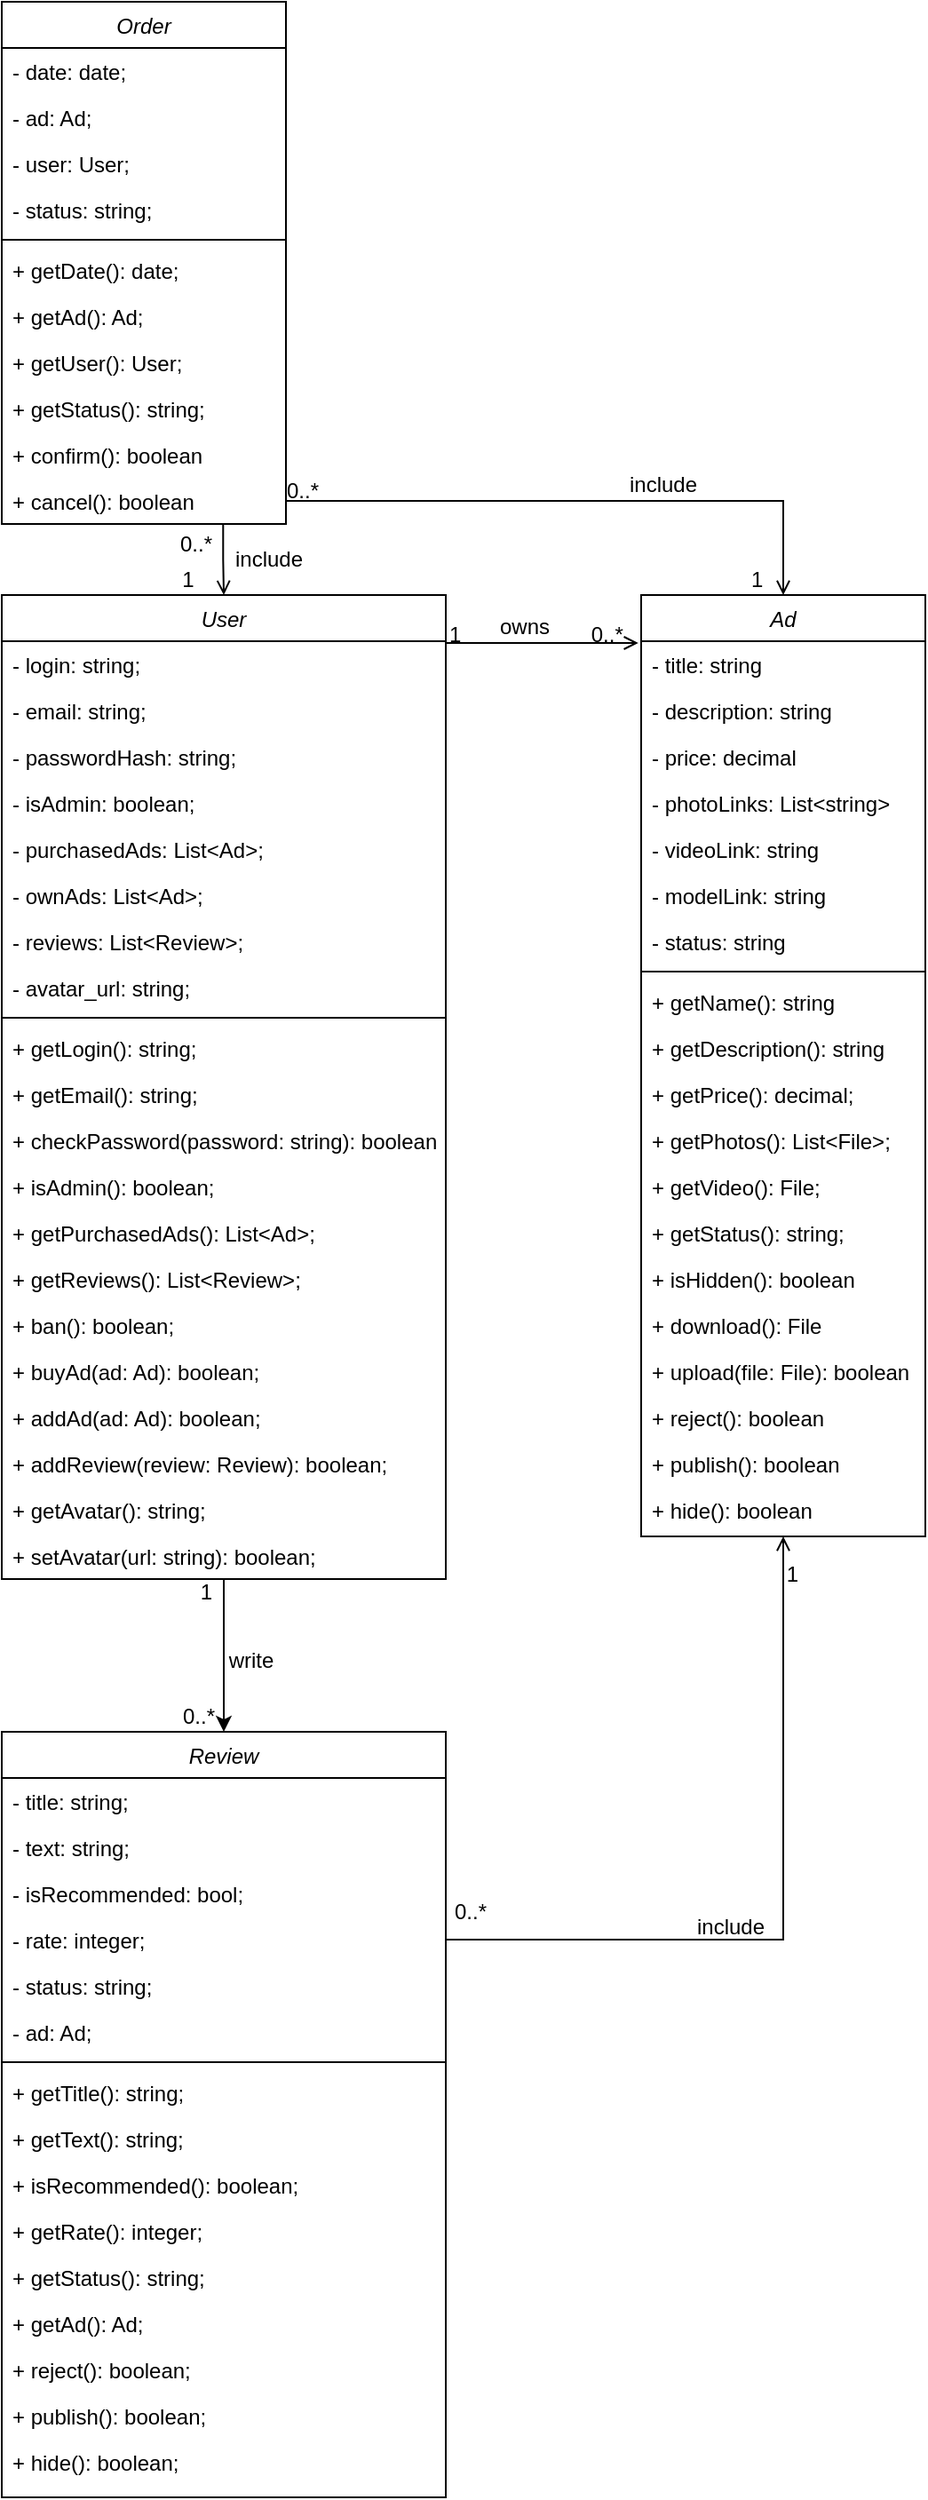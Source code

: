 <mxfile version="19.0.3" type="device"><diagram id="C5RBs43oDa-KdzZeNtuy" name="Page-1"><mxGraphModel dx="1422" dy="2080" grid="1" gridSize="10" guides="1" tooltips="1" connect="1" arrows="1" fold="1" page="1" pageScale="1" pageWidth="827" pageHeight="1169" math="0" shadow="0"><root><mxCell id="WIyWlLk6GJQsqaUBKTNV-0"/><mxCell id="WIyWlLk6GJQsqaUBKTNV-1" parent="WIyWlLk6GJQsqaUBKTNV-0"/><mxCell id="zkfFHV4jXpPFQw0GAbJ--0" value="User" style="swimlane;fontStyle=2;align=center;verticalAlign=top;childLayout=stackLayout;horizontal=1;startSize=26;horizontalStack=0;resizeParent=1;resizeLast=0;collapsible=1;marginBottom=0;rounded=0;shadow=0;strokeWidth=1;" parent="WIyWlLk6GJQsqaUBKTNV-1" vertex="1"><mxGeometry x="40" y="40" width="250" height="554" as="geometry"><mxRectangle x="230" y="140" width="160" height="26" as="alternateBounds"/></mxGeometry></mxCell><mxCell id="zkfFHV4jXpPFQw0GAbJ--1" value="- login: string;" style="text;align=left;verticalAlign=top;spacingLeft=4;spacingRight=4;overflow=hidden;rotatable=0;points=[[0,0.5],[1,0.5]];portConstraint=eastwest;" parent="zkfFHV4jXpPFQw0GAbJ--0" vertex="1"><mxGeometry y="26" width="250" height="26" as="geometry"/></mxCell><mxCell id="zkfFHV4jXpPFQw0GAbJ--2" value="- email: string;" style="text;align=left;verticalAlign=top;spacingLeft=4;spacingRight=4;overflow=hidden;rotatable=0;points=[[0,0.5],[1,0.5]];portConstraint=eastwest;rounded=0;shadow=0;html=0;" parent="zkfFHV4jXpPFQw0GAbJ--0" vertex="1"><mxGeometry y="52" width="250" height="26" as="geometry"/></mxCell><mxCell id="zkfFHV4jXpPFQw0GAbJ--3" value="- passwordHash: string;" style="text;align=left;verticalAlign=top;spacingLeft=4;spacingRight=4;overflow=hidden;rotatable=0;points=[[0,0.5],[1,0.5]];portConstraint=eastwest;rounded=0;shadow=0;html=0;" parent="zkfFHV4jXpPFQw0GAbJ--0" vertex="1"><mxGeometry y="78" width="250" height="26" as="geometry"/></mxCell><mxCell id="cvqIgWMpLT-JqJXg3VKT-1" value="- isAdmin: boolean;" style="text;align=left;verticalAlign=top;spacingLeft=4;spacingRight=4;overflow=hidden;rotatable=0;points=[[0,0.5],[1,0.5]];portConstraint=eastwest;rounded=0;shadow=0;html=0;" parent="zkfFHV4jXpPFQw0GAbJ--0" vertex="1"><mxGeometry y="104" width="250" height="26" as="geometry"/></mxCell><mxCell id="cvqIgWMpLT-JqJXg3VKT-2" value="- purchasedAds: List&lt;Ad&gt;;" style="text;align=left;verticalAlign=top;spacingLeft=4;spacingRight=4;overflow=hidden;rotatable=0;points=[[0,0.5],[1,0.5]];portConstraint=eastwest;rounded=0;shadow=0;html=0;" parent="zkfFHV4jXpPFQw0GAbJ--0" vertex="1"><mxGeometry y="130" width="250" height="26" as="geometry"/></mxCell><mxCell id="cvqIgWMpLT-JqJXg3VKT-8" value="- ownAds: List&lt;Ad&gt;;" style="text;align=left;verticalAlign=top;spacingLeft=4;spacingRight=4;overflow=hidden;rotatable=0;points=[[0,0.5],[1,0.5]];portConstraint=eastwest;rounded=0;shadow=0;html=0;" parent="zkfFHV4jXpPFQw0GAbJ--0" vertex="1"><mxGeometry y="156" width="250" height="26" as="geometry"/></mxCell><mxCell id="FAmlu_MuPORae8KGKjpq-1" value="- reviews: List&lt;Review&gt;;" style="text;align=left;verticalAlign=top;spacingLeft=4;spacingRight=4;overflow=hidden;rotatable=0;points=[[0,0.5],[1,0.5]];portConstraint=eastwest;rounded=0;shadow=0;html=0;" parent="zkfFHV4jXpPFQw0GAbJ--0" vertex="1"><mxGeometry y="182" width="250" height="26" as="geometry"/></mxCell><mxCell id="SERndrIxA3bs5IOTKiOa-0" value="- avatar_url: string;" style="text;align=left;verticalAlign=top;spacingLeft=4;spacingRight=4;overflow=hidden;rotatable=0;points=[[0,0.5],[1,0.5]];portConstraint=eastwest;rounded=0;shadow=0;html=0;" vertex="1" parent="zkfFHV4jXpPFQw0GAbJ--0"><mxGeometry y="208" width="250" height="26" as="geometry"/></mxCell><mxCell id="zkfFHV4jXpPFQw0GAbJ--4" value="" style="line;html=1;strokeWidth=1;align=left;verticalAlign=middle;spacingTop=-1;spacingLeft=3;spacingRight=3;rotatable=0;labelPosition=right;points=[];portConstraint=eastwest;" parent="zkfFHV4jXpPFQw0GAbJ--0" vertex="1"><mxGeometry y="234" width="250" height="8" as="geometry"/></mxCell><mxCell id="zkfFHV4jXpPFQw0GAbJ--5" value="+ getLogin(): string;" style="text;align=left;verticalAlign=top;spacingLeft=4;spacingRight=4;overflow=hidden;rotatable=0;points=[[0,0.5],[1,0.5]];portConstraint=eastwest;" parent="zkfFHV4jXpPFQw0GAbJ--0" vertex="1"><mxGeometry y="242" width="250" height="26" as="geometry"/></mxCell><mxCell id="cvqIgWMpLT-JqJXg3VKT-4" value="+ getEmail(): string;" style="text;align=left;verticalAlign=top;spacingLeft=4;spacingRight=4;overflow=hidden;rotatable=0;points=[[0,0.5],[1,0.5]];portConstraint=eastwest;" parent="zkfFHV4jXpPFQw0GAbJ--0" vertex="1"><mxGeometry y="268" width="250" height="26" as="geometry"/></mxCell><mxCell id="cvqIgWMpLT-JqJXg3VKT-5" value="+ checkPassword(password: string): boolean;" style="text;align=left;verticalAlign=top;spacingLeft=4;spacingRight=4;overflow=hidden;rotatable=0;points=[[0,0.5],[1,0.5]];portConstraint=eastwest;" parent="zkfFHV4jXpPFQw0GAbJ--0" vertex="1"><mxGeometry y="294" width="250" height="26" as="geometry"/></mxCell><mxCell id="cvqIgWMpLT-JqJXg3VKT-6" value="+ isAdmin(): boolean;" style="text;align=left;verticalAlign=top;spacingLeft=4;spacingRight=4;overflow=hidden;rotatable=0;points=[[0,0.5],[1,0.5]];portConstraint=eastwest;" parent="zkfFHV4jXpPFQw0GAbJ--0" vertex="1"><mxGeometry y="320" width="250" height="26" as="geometry"/></mxCell><mxCell id="cvqIgWMpLT-JqJXg3VKT-7" value="+ getPurchasedAds(): List&lt;Ad&gt;;" style="text;align=left;verticalAlign=top;spacingLeft=4;spacingRight=4;overflow=hidden;rotatable=0;points=[[0,0.5],[1,0.5]];portConstraint=eastwest;" parent="zkfFHV4jXpPFQw0GAbJ--0" vertex="1"><mxGeometry y="346" width="250" height="26" as="geometry"/></mxCell><mxCell id="FAmlu_MuPORae8KGKjpq-0" value="+ getReviews(): List&lt;Review&gt;;" style="text;align=left;verticalAlign=top;spacingLeft=4;spacingRight=4;overflow=hidden;rotatable=0;points=[[0,0.5],[1,0.5]];portConstraint=eastwest;" parent="zkfFHV4jXpPFQw0GAbJ--0" vertex="1"><mxGeometry y="372" width="250" height="26" as="geometry"/></mxCell><mxCell id="cvqIgWMpLT-JqJXg3VKT-9" value="+ ban(): boolean;" style="text;align=left;verticalAlign=top;spacingLeft=4;spacingRight=4;overflow=hidden;rotatable=0;points=[[0,0.5],[1,0.5]];portConstraint=eastwest;" parent="zkfFHV4jXpPFQw0GAbJ--0" vertex="1"><mxGeometry y="398" width="250" height="26" as="geometry"/></mxCell><mxCell id="cvqIgWMpLT-JqJXg3VKT-49" value="+ buyAd(ad: Ad): boolean;" style="text;align=left;verticalAlign=top;spacingLeft=4;spacingRight=4;overflow=hidden;rotatable=0;points=[[0,0.5],[1,0.5]];portConstraint=eastwest;" parent="zkfFHV4jXpPFQw0GAbJ--0" vertex="1"><mxGeometry y="424" width="250" height="26" as="geometry"/></mxCell><mxCell id="cvqIgWMpLT-JqJXg3VKT-50" value="+ addAd(ad: Ad): boolean;" style="text;align=left;verticalAlign=top;spacingLeft=4;spacingRight=4;overflow=hidden;rotatable=0;points=[[0,0.5],[1,0.5]];portConstraint=eastwest;" parent="zkfFHV4jXpPFQw0GAbJ--0" vertex="1"><mxGeometry y="450" width="250" height="26" as="geometry"/></mxCell><mxCell id="FAmlu_MuPORae8KGKjpq-2" value="+ addReview(review: Review): boolean;" style="text;align=left;verticalAlign=top;spacingLeft=4;spacingRight=4;overflow=hidden;rotatable=0;points=[[0,0.5],[1,0.5]];portConstraint=eastwest;" parent="zkfFHV4jXpPFQw0GAbJ--0" vertex="1"><mxGeometry y="476" width="250" height="26" as="geometry"/></mxCell><mxCell id="SERndrIxA3bs5IOTKiOa-1" value="+ getAvatar(): string;" style="text;align=left;verticalAlign=top;spacingLeft=4;spacingRight=4;overflow=hidden;rotatable=0;points=[[0,0.5],[1,0.5]];portConstraint=eastwest;" vertex="1" parent="zkfFHV4jXpPFQw0GAbJ--0"><mxGeometry y="502" width="250" height="26" as="geometry"/></mxCell><mxCell id="SERndrIxA3bs5IOTKiOa-2" value="+ setAvatar(url: string): boolean;" style="text;align=left;verticalAlign=top;spacingLeft=4;spacingRight=4;overflow=hidden;rotatable=0;points=[[0,0.5],[1,0.5]];portConstraint=eastwest;" vertex="1" parent="zkfFHV4jXpPFQw0GAbJ--0"><mxGeometry y="528" width="250" height="26" as="geometry"/></mxCell><mxCell id="zkfFHV4jXpPFQw0GAbJ--17" value="Ad" style="swimlane;fontStyle=2;align=center;verticalAlign=top;childLayout=stackLayout;horizontal=1;startSize=26;horizontalStack=0;resizeParent=1;resizeLast=0;collapsible=1;marginBottom=0;rounded=0;shadow=0;strokeWidth=1;" parent="WIyWlLk6GJQsqaUBKTNV-1" vertex="1"><mxGeometry x="400" y="40" width="160" height="530" as="geometry"><mxRectangle x="550" y="140" width="160" height="26" as="alternateBounds"/></mxGeometry></mxCell><mxCell id="zkfFHV4jXpPFQw0GAbJ--18" value="- title: string" style="text;align=left;verticalAlign=top;spacingLeft=4;spacingRight=4;overflow=hidden;rotatable=0;points=[[0,0.5],[1,0.5]];portConstraint=eastwest;" parent="zkfFHV4jXpPFQw0GAbJ--17" vertex="1"><mxGeometry y="26" width="160" height="26" as="geometry"/></mxCell><mxCell id="zkfFHV4jXpPFQw0GAbJ--19" value="- description: string" style="text;align=left;verticalAlign=top;spacingLeft=4;spacingRight=4;overflow=hidden;rotatable=0;points=[[0,0.5],[1,0.5]];portConstraint=eastwest;rounded=0;shadow=0;html=0;" parent="zkfFHV4jXpPFQw0GAbJ--17" vertex="1"><mxGeometry y="52" width="160" height="26" as="geometry"/></mxCell><mxCell id="zkfFHV4jXpPFQw0GAbJ--20" value="- price: decimal" style="text;align=left;verticalAlign=top;spacingLeft=4;spacingRight=4;overflow=hidden;rotatable=0;points=[[0,0.5],[1,0.5]];portConstraint=eastwest;rounded=0;shadow=0;html=0;" parent="zkfFHV4jXpPFQw0GAbJ--17" vertex="1"><mxGeometry y="78" width="160" height="26" as="geometry"/></mxCell><mxCell id="zkfFHV4jXpPFQw0GAbJ--21" value="- photoLinks: List&lt;string&gt;" style="text;align=left;verticalAlign=top;spacingLeft=4;spacingRight=4;overflow=hidden;rotatable=0;points=[[0,0.5],[1,0.5]];portConstraint=eastwest;rounded=0;shadow=0;html=0;" parent="zkfFHV4jXpPFQw0GAbJ--17" vertex="1"><mxGeometry y="104" width="160" height="26" as="geometry"/></mxCell><mxCell id="zkfFHV4jXpPFQw0GAbJ--22" value="- videoLink: string" style="text;align=left;verticalAlign=top;spacingLeft=4;spacingRight=4;overflow=hidden;rotatable=0;points=[[0,0.5],[1,0.5]];portConstraint=eastwest;rounded=0;shadow=0;html=0;" parent="zkfFHV4jXpPFQw0GAbJ--17" vertex="1"><mxGeometry y="130" width="160" height="26" as="geometry"/></mxCell><mxCell id="cvqIgWMpLT-JqJXg3VKT-33" value="- modelLink: string" style="text;align=left;verticalAlign=top;spacingLeft=4;spacingRight=4;overflow=hidden;rotatable=0;points=[[0,0.5],[1,0.5]];portConstraint=eastwest;rounded=0;shadow=0;html=0;" parent="zkfFHV4jXpPFQw0GAbJ--17" vertex="1"><mxGeometry y="156" width="160" height="26" as="geometry"/></mxCell><mxCell id="y5xBoWByWlbSDaRMGP8M-30" value="- status: string" style="text;align=left;verticalAlign=top;spacingLeft=4;spacingRight=4;overflow=hidden;rotatable=0;points=[[0,0.5],[1,0.5]];portConstraint=eastwest;rounded=0;shadow=0;html=0;" parent="zkfFHV4jXpPFQw0GAbJ--17" vertex="1"><mxGeometry y="182" width="160" height="26" as="geometry"/></mxCell><mxCell id="zkfFHV4jXpPFQw0GAbJ--23" value="" style="line;html=1;strokeWidth=1;align=left;verticalAlign=middle;spacingTop=-1;spacingLeft=3;spacingRight=3;rotatable=0;labelPosition=right;points=[];portConstraint=eastwest;" parent="zkfFHV4jXpPFQw0GAbJ--17" vertex="1"><mxGeometry y="208" width="160" height="8" as="geometry"/></mxCell><mxCell id="cvqIgWMpLT-JqJXg3VKT-35" value="+ getName(): string" style="text;align=left;verticalAlign=top;spacingLeft=4;spacingRight=4;overflow=hidden;rotatable=0;points=[[0,0.5],[1,0.5]];portConstraint=eastwest;rounded=0;shadow=0;html=0;" parent="zkfFHV4jXpPFQw0GAbJ--17" vertex="1"><mxGeometry y="216" width="160" height="26" as="geometry"/></mxCell><mxCell id="cvqIgWMpLT-JqJXg3VKT-36" value="+ getDescription(): string" style="text;align=left;verticalAlign=top;spacingLeft=4;spacingRight=4;overflow=hidden;rotatable=0;points=[[0,0.5],[1,0.5]];portConstraint=eastwest;rounded=0;shadow=0;html=0;" parent="zkfFHV4jXpPFQw0GAbJ--17" vertex="1"><mxGeometry y="242" width="160" height="26" as="geometry"/></mxCell><mxCell id="cvqIgWMpLT-JqJXg3VKT-37" value="+ getPrice(): decimal;" style="text;align=left;verticalAlign=top;spacingLeft=4;spacingRight=4;overflow=hidden;rotatable=0;points=[[0,0.5],[1,0.5]];portConstraint=eastwest;rounded=0;shadow=0;html=0;" parent="zkfFHV4jXpPFQw0GAbJ--17" vertex="1"><mxGeometry y="268" width="160" height="26" as="geometry"/></mxCell><mxCell id="cvqIgWMpLT-JqJXg3VKT-38" value="+ getPhotos(): List&lt;File&gt;;" style="text;align=left;verticalAlign=top;spacingLeft=4;spacingRight=4;overflow=hidden;rotatable=0;points=[[0,0.5],[1,0.5]];portConstraint=eastwest;rounded=0;shadow=0;html=0;" parent="zkfFHV4jXpPFQw0GAbJ--17" vertex="1"><mxGeometry y="294" width="160" height="26" as="geometry"/></mxCell><mxCell id="cvqIgWMpLT-JqJXg3VKT-39" value="+ getVideo(): File;" style="text;align=left;verticalAlign=top;spacingLeft=4;spacingRight=4;overflow=hidden;rotatable=0;points=[[0,0.5],[1,0.5]];portConstraint=eastwest;rounded=0;shadow=0;html=0;" parent="zkfFHV4jXpPFQw0GAbJ--17" vertex="1"><mxGeometry y="320" width="160" height="26" as="geometry"/></mxCell><mxCell id="y5xBoWByWlbSDaRMGP8M-32" value="+ getStatus(): string;" style="text;align=left;verticalAlign=top;spacingLeft=4;spacingRight=4;overflow=hidden;rotatable=0;points=[[0,0.5],[1,0.5]];portConstraint=eastwest;rounded=0;shadow=0;html=0;" parent="zkfFHV4jXpPFQw0GAbJ--17" vertex="1"><mxGeometry y="346" width="160" height="26" as="geometry"/></mxCell><mxCell id="y5xBoWByWlbSDaRMGP8M-31" value="+ isHidden(): boolean" style="text;align=left;verticalAlign=top;spacingLeft=4;spacingRight=4;overflow=hidden;rotatable=0;points=[[0,0.5],[1,0.5]];portConstraint=eastwest;" parent="zkfFHV4jXpPFQw0GAbJ--17" vertex="1"><mxGeometry y="372" width="160" height="26" as="geometry"/></mxCell><mxCell id="zkfFHV4jXpPFQw0GAbJ--25" value="+ download(): File" style="text;align=left;verticalAlign=top;spacingLeft=4;spacingRight=4;overflow=hidden;rotatable=0;points=[[0,0.5],[1,0.5]];portConstraint=eastwest;" parent="zkfFHV4jXpPFQw0GAbJ--17" vertex="1"><mxGeometry y="398" width="160" height="26" as="geometry"/></mxCell><mxCell id="cvqIgWMpLT-JqJXg3VKT-34" value="+ upload(file: File): boolean" style="text;align=left;verticalAlign=top;spacingLeft=4;spacingRight=4;overflow=hidden;rotatable=0;points=[[0,0.5],[1,0.5]];portConstraint=eastwest;" parent="zkfFHV4jXpPFQw0GAbJ--17" vertex="1"><mxGeometry y="424" width="160" height="26" as="geometry"/></mxCell><mxCell id="y5xBoWByWlbSDaRMGP8M-33" value="+ reject(): boolean" style="text;align=left;verticalAlign=top;spacingLeft=4;spacingRight=4;overflow=hidden;rotatable=0;points=[[0,0.5],[1,0.5]];portConstraint=eastwest;" parent="zkfFHV4jXpPFQw0GAbJ--17" vertex="1"><mxGeometry y="450" width="160" height="26" as="geometry"/></mxCell><mxCell id="y5xBoWByWlbSDaRMGP8M-34" value="+ publish(): boolean" style="text;align=left;verticalAlign=top;spacingLeft=4;spacingRight=4;overflow=hidden;rotatable=0;points=[[0,0.5],[1,0.5]];portConstraint=eastwest;" parent="zkfFHV4jXpPFQw0GAbJ--17" vertex="1"><mxGeometry y="476" width="160" height="26" as="geometry"/></mxCell><mxCell id="y5xBoWByWlbSDaRMGP8M-37" value="+ hide(): boolean" style="text;align=left;verticalAlign=top;spacingLeft=4;spacingRight=4;overflow=hidden;rotatable=0;points=[[0,0.5],[1,0.5]];portConstraint=eastwest;" parent="zkfFHV4jXpPFQw0GAbJ--17" vertex="1"><mxGeometry y="502" width="160" height="26" as="geometry"/></mxCell><mxCell id="zkfFHV4jXpPFQw0GAbJ--26" value="" style="endArrow=open;shadow=0;strokeWidth=1;rounded=0;endFill=1;edgeStyle=elbowEdgeStyle;elbow=vertical;entryX=-0.01;entryY=0.051;entryDx=0;entryDy=0;entryPerimeter=0;" parent="WIyWlLk6GJQsqaUBKTNV-1" source="zkfFHV4jXpPFQw0GAbJ--0" target="zkfFHV4jXpPFQw0GAbJ--17" edge="1"><mxGeometry x="0.5" y="41" relative="1" as="geometry"><mxPoint x="380" y="192" as="sourcePoint"/><mxPoint x="540" y="192" as="targetPoint"/><mxPoint x="-40" y="32" as="offset"/></mxGeometry></mxCell><mxCell id="zkfFHV4jXpPFQw0GAbJ--27" value="1" style="resizable=0;align=left;verticalAlign=bottom;labelBackgroundColor=none;fontSize=12;" parent="zkfFHV4jXpPFQw0GAbJ--26" connectable="0" vertex="1"><mxGeometry x="-1" relative="1" as="geometry"><mxPoint y="4" as="offset"/></mxGeometry></mxCell><mxCell id="zkfFHV4jXpPFQw0GAbJ--28" value="0..*" style="resizable=0;align=right;verticalAlign=bottom;labelBackgroundColor=none;fontSize=12;" parent="zkfFHV4jXpPFQw0GAbJ--26" connectable="0" vertex="1"><mxGeometry x="1" relative="1" as="geometry"><mxPoint x="-7" y="4" as="offset"/></mxGeometry></mxCell><mxCell id="zkfFHV4jXpPFQw0GAbJ--29" value="owns" style="text;html=1;resizable=0;points=[];;align=center;verticalAlign=middle;labelBackgroundColor=none;rounded=0;shadow=0;strokeWidth=1;fontSize=12;" parent="zkfFHV4jXpPFQw0GAbJ--26" vertex="1" connectable="0"><mxGeometry x="0.5" y="49" relative="1" as="geometry"><mxPoint x="-38" y="40" as="offset"/></mxGeometry></mxCell><mxCell id="y5xBoWByWlbSDaRMGP8M-0" value="Review" style="swimlane;fontStyle=2;align=center;verticalAlign=top;childLayout=stackLayout;horizontal=1;startSize=26;horizontalStack=0;resizeParent=1;resizeLast=0;collapsible=1;marginBottom=0;rounded=0;shadow=0;strokeWidth=1;" parent="WIyWlLk6GJQsqaUBKTNV-1" vertex="1"><mxGeometry x="40" y="680" width="250" height="431" as="geometry"><mxRectangle x="230" y="140" width="160" height="26" as="alternateBounds"/></mxGeometry></mxCell><mxCell id="y5xBoWByWlbSDaRMGP8M-1" value="- title: string;" style="text;align=left;verticalAlign=top;spacingLeft=4;spacingRight=4;overflow=hidden;rotatable=0;points=[[0,0.5],[1,0.5]];portConstraint=eastwest;" parent="y5xBoWByWlbSDaRMGP8M-0" vertex="1"><mxGeometry y="26" width="250" height="26" as="geometry"/></mxCell><mxCell id="y5xBoWByWlbSDaRMGP8M-2" value="- text: string;" style="text;align=left;verticalAlign=top;spacingLeft=4;spacingRight=4;overflow=hidden;rotatable=0;points=[[0,0.5],[1,0.5]];portConstraint=eastwest;rounded=0;shadow=0;html=0;" parent="y5xBoWByWlbSDaRMGP8M-0" vertex="1"><mxGeometry y="52" width="250" height="26" as="geometry"/></mxCell><mxCell id="y5xBoWByWlbSDaRMGP8M-3" value="- isRecommended: bool;" style="text;align=left;verticalAlign=top;spacingLeft=4;spacingRight=4;overflow=hidden;rotatable=0;points=[[0,0.5],[1,0.5]];portConstraint=eastwest;rounded=0;shadow=0;html=0;" parent="y5xBoWByWlbSDaRMGP8M-0" vertex="1"><mxGeometry y="78" width="250" height="26" as="geometry"/></mxCell><mxCell id="y5xBoWByWlbSDaRMGP8M-4" value="- rate: integer;" style="text;align=left;verticalAlign=top;spacingLeft=4;spacingRight=4;overflow=hidden;rotatable=0;points=[[0,0.5],[1,0.5]];portConstraint=eastwest;rounded=0;shadow=0;html=0;" parent="y5xBoWByWlbSDaRMGP8M-0" vertex="1"><mxGeometry y="104" width="250" height="26" as="geometry"/></mxCell><mxCell id="y5xBoWByWlbSDaRMGP8M-16" value="- status: string;" style="text;align=left;verticalAlign=top;spacingLeft=4;spacingRight=4;overflow=hidden;rotatable=0;points=[[0,0.5],[1,0.5]];portConstraint=eastwest;rounded=0;shadow=0;html=0;" parent="y5xBoWByWlbSDaRMGP8M-0" vertex="1"><mxGeometry y="130" width="250" height="26" as="geometry"/></mxCell><mxCell id="y5xBoWByWlbSDaRMGP8M-5" value="- ad: Ad;" style="text;align=left;verticalAlign=top;spacingLeft=4;spacingRight=4;overflow=hidden;rotatable=0;points=[[0,0.5],[1,0.5]];portConstraint=eastwest;rounded=0;shadow=0;html=0;" parent="y5xBoWByWlbSDaRMGP8M-0" vertex="1"><mxGeometry y="156" width="250" height="26" as="geometry"/></mxCell><mxCell id="y5xBoWByWlbSDaRMGP8M-7" value="" style="line;html=1;strokeWidth=1;align=left;verticalAlign=middle;spacingTop=-1;spacingLeft=3;spacingRight=3;rotatable=0;labelPosition=right;points=[];portConstraint=eastwest;" parent="y5xBoWByWlbSDaRMGP8M-0" vertex="1"><mxGeometry y="182" width="250" height="8" as="geometry"/></mxCell><mxCell id="y5xBoWByWlbSDaRMGP8M-8" value="+ getTitle(): string;" style="text;align=left;verticalAlign=top;spacingLeft=4;spacingRight=4;overflow=hidden;rotatable=0;points=[[0,0.5],[1,0.5]];portConstraint=eastwest;" parent="y5xBoWByWlbSDaRMGP8M-0" vertex="1"><mxGeometry y="190" width="250" height="26" as="geometry"/></mxCell><mxCell id="y5xBoWByWlbSDaRMGP8M-9" value="+ getText(): string;" style="text;align=left;verticalAlign=top;spacingLeft=4;spacingRight=4;overflow=hidden;rotatable=0;points=[[0,0.5],[1,0.5]];portConstraint=eastwest;" parent="y5xBoWByWlbSDaRMGP8M-0" vertex="1"><mxGeometry y="216" width="250" height="26" as="geometry"/></mxCell><mxCell id="y5xBoWByWlbSDaRMGP8M-13" value="+ isRecommended(): boolean;" style="text;align=left;verticalAlign=top;spacingLeft=4;spacingRight=4;overflow=hidden;rotatable=0;points=[[0,0.5],[1,0.5]];portConstraint=eastwest;" parent="y5xBoWByWlbSDaRMGP8M-0" vertex="1"><mxGeometry y="242" width="250" height="26" as="geometry"/></mxCell><mxCell id="y5xBoWByWlbSDaRMGP8M-11" value="+ getRate(): integer;" style="text;align=left;verticalAlign=top;spacingLeft=4;spacingRight=4;overflow=hidden;rotatable=0;points=[[0,0.5],[1,0.5]];portConstraint=eastwest;" parent="y5xBoWByWlbSDaRMGP8M-0" vertex="1"><mxGeometry y="268" width="250" height="26" as="geometry"/></mxCell><mxCell id="y5xBoWByWlbSDaRMGP8M-12" value="+ getStatus(): string;" style="text;align=left;verticalAlign=top;spacingLeft=4;spacingRight=4;overflow=hidden;rotatable=0;points=[[0,0.5],[1,0.5]];portConstraint=eastwest;" parent="y5xBoWByWlbSDaRMGP8M-0" vertex="1"><mxGeometry y="294" width="250" height="26" as="geometry"/></mxCell><mxCell id="y5xBoWByWlbSDaRMGP8M-14" value="+ getAd(): Ad;" style="text;align=left;verticalAlign=top;spacingLeft=4;spacingRight=4;overflow=hidden;rotatable=0;points=[[0,0.5],[1,0.5]];portConstraint=eastwest;" parent="y5xBoWByWlbSDaRMGP8M-0" vertex="1"><mxGeometry y="320" width="250" height="26" as="geometry"/></mxCell><mxCell id="y5xBoWByWlbSDaRMGP8M-35" value="+ reject(): boolean;" style="text;align=left;verticalAlign=top;spacingLeft=4;spacingRight=4;overflow=hidden;rotatable=0;points=[[0,0.5],[1,0.5]];portConstraint=eastwest;" parent="y5xBoWByWlbSDaRMGP8M-0" vertex="1"><mxGeometry y="346" width="250" height="26" as="geometry"/></mxCell><mxCell id="y5xBoWByWlbSDaRMGP8M-36" value="+ publish(): boolean;" style="text;align=left;verticalAlign=top;spacingLeft=4;spacingRight=4;overflow=hidden;rotatable=0;points=[[0,0.5],[1,0.5]];portConstraint=eastwest;" parent="y5xBoWByWlbSDaRMGP8M-0" vertex="1"><mxGeometry y="372" width="250" height="26" as="geometry"/></mxCell><mxCell id="y5xBoWByWlbSDaRMGP8M-38" value="+ hide(): boolean;" style="text;align=left;verticalAlign=top;spacingLeft=4;spacingRight=4;overflow=hidden;rotatable=0;points=[[0,0.5],[1,0.5]];portConstraint=eastwest;" parent="y5xBoWByWlbSDaRMGP8M-0" vertex="1"><mxGeometry y="398" width="250" height="26" as="geometry"/></mxCell><mxCell id="y5xBoWByWlbSDaRMGP8M-21" value="" style="endArrow=classic;shadow=0;strokeWidth=1;rounded=0;endFill=1;edgeStyle=elbowEdgeStyle;elbow=vertical;entryX=0.5;entryY=0;entryDx=0;entryDy=0;startArrow=none;startFill=0;" parent="WIyWlLk6GJQsqaUBKTNV-1" source="zkfFHV4jXpPFQw0GAbJ--0" target="y5xBoWByWlbSDaRMGP8M-0" edge="1"><mxGeometry x="0.5" y="41" relative="1" as="geometry"><mxPoint x="330" y="500" as="sourcePoint"/><mxPoint x="320" y="457" as="targetPoint"/><mxPoint x="-40" y="32" as="offset"/><Array as="points"><mxPoint x="165" y="540"/><mxPoint x="280" y="417"/><mxPoint x="240" y="327"/></Array></mxGeometry></mxCell><mxCell id="y5xBoWByWlbSDaRMGP8M-22" value="0..*" style="resizable=0;align=left;verticalAlign=bottom;labelBackgroundColor=none;fontSize=12;" parent="y5xBoWByWlbSDaRMGP8M-21" connectable="0" vertex="1"><mxGeometry x="-1" relative="1" as="geometry"><mxPoint x="-25" y="86" as="offset"/></mxGeometry></mxCell><mxCell id="y5xBoWByWlbSDaRMGP8M-23" value="1" style="resizable=0;align=right;verticalAlign=bottom;labelBackgroundColor=none;fontSize=12;" parent="y5xBoWByWlbSDaRMGP8M-21" connectable="0" vertex="1"><mxGeometry x="1" relative="1" as="geometry"><mxPoint x="-5" y="-70" as="offset"/></mxGeometry></mxCell><mxCell id="y5xBoWByWlbSDaRMGP8M-24" value="write" style="text;html=1;resizable=0;points=[];;align=center;verticalAlign=middle;labelBackgroundColor=none;rounded=0;shadow=0;strokeWidth=1;fontSize=12;" parent="y5xBoWByWlbSDaRMGP8M-21" vertex="1" connectable="0"><mxGeometry x="0.5" y="49" relative="1" as="geometry"><mxPoint x="-34" y="-19" as="offset"/></mxGeometry></mxCell><mxCell id="y5xBoWByWlbSDaRMGP8M-25" value="" style="endArrow=none;shadow=0;strokeWidth=1;rounded=0;endFill=0;edgeStyle=elbowEdgeStyle;elbow=vertical;entryX=1;entryY=0.5;entryDx=0;entryDy=0;startArrow=open;startFill=0;exitX=0.5;exitY=1;exitDx=0;exitDy=0;" parent="WIyWlLk6GJQsqaUBKTNV-1" source="zkfFHV4jXpPFQw0GAbJ--17" target="y5xBoWByWlbSDaRMGP8M-4" edge="1"><mxGeometry x="0.5" y="41" relative="1" as="geometry"><mxPoint x="350" y="440" as="sourcePoint"/><mxPoint x="350.25" y="480.32" as="targetPoint"/><mxPoint x="-40" y="32" as="offset"/><Array as="points"><mxPoint x="400" y="797"/><mxPoint x="465.25" y="418.32"/><mxPoint x="425.25" y="328.32"/></Array></mxGeometry></mxCell><mxCell id="y5xBoWByWlbSDaRMGP8M-26" value="0..*" style="resizable=0;align=left;verticalAlign=bottom;labelBackgroundColor=none;fontSize=12;" parent="y5xBoWByWlbSDaRMGP8M-25" connectable="0" vertex="1"><mxGeometry x="-1" relative="1" as="geometry"><mxPoint x="-187" y="220" as="offset"/></mxGeometry></mxCell><mxCell id="y5xBoWByWlbSDaRMGP8M-27" value="1" style="resizable=0;align=right;verticalAlign=bottom;labelBackgroundColor=none;fontSize=12;" parent="y5xBoWByWlbSDaRMGP8M-25" connectable="0" vertex="1"><mxGeometry x="1" relative="1" as="geometry"><mxPoint x="200" y="-197" as="offset"/></mxGeometry></mxCell><mxCell id="y5xBoWByWlbSDaRMGP8M-28" value="include" style="text;html=1;resizable=0;points=[];;align=center;verticalAlign=middle;labelBackgroundColor=none;rounded=0;shadow=0;strokeWidth=1;fontSize=12;" parent="y5xBoWByWlbSDaRMGP8M-25" vertex="1" connectable="0"><mxGeometry x="0.5" y="49" relative="1" as="geometry"><mxPoint x="56" y="-56" as="offset"/></mxGeometry></mxCell><mxCell id="y5xBoWByWlbSDaRMGP8M-39" value="Order" style="swimlane;fontStyle=2;align=center;verticalAlign=top;childLayout=stackLayout;horizontal=1;startSize=26;horizontalStack=0;resizeParent=1;resizeLast=0;collapsible=1;marginBottom=0;rounded=0;shadow=0;strokeWidth=1;" parent="WIyWlLk6GJQsqaUBKTNV-1" vertex="1"><mxGeometry x="40" y="-294" width="160" height="294" as="geometry"><mxRectangle x="550" y="140" width="160" height="26" as="alternateBounds"/></mxGeometry></mxCell><mxCell id="y5xBoWByWlbSDaRMGP8M-40" value="- date: date;" style="text;align=left;verticalAlign=top;spacingLeft=4;spacingRight=4;overflow=hidden;rotatable=0;points=[[0,0.5],[1,0.5]];portConstraint=eastwest;" parent="y5xBoWByWlbSDaRMGP8M-39" vertex="1"><mxGeometry y="26" width="160" height="26" as="geometry"/></mxCell><mxCell id="y5xBoWByWlbSDaRMGP8M-41" value="- ad: Ad;" style="text;align=left;verticalAlign=top;spacingLeft=4;spacingRight=4;overflow=hidden;rotatable=0;points=[[0,0.5],[1,0.5]];portConstraint=eastwest;rounded=0;shadow=0;html=0;" parent="y5xBoWByWlbSDaRMGP8M-39" vertex="1"><mxGeometry y="52" width="160" height="26" as="geometry"/></mxCell><mxCell id="y5xBoWByWlbSDaRMGP8M-42" value="- user: User;" style="text;align=left;verticalAlign=top;spacingLeft=4;spacingRight=4;overflow=hidden;rotatable=0;points=[[0,0.5],[1,0.5]];portConstraint=eastwest;rounded=0;shadow=0;html=0;" parent="y5xBoWByWlbSDaRMGP8M-39" vertex="1"><mxGeometry y="78" width="160" height="26" as="geometry"/></mxCell><mxCell id="y5xBoWByWlbSDaRMGP8M-43" value="- status: string;" style="text;align=left;verticalAlign=top;spacingLeft=4;spacingRight=4;overflow=hidden;rotatable=0;points=[[0,0.5],[1,0.5]];portConstraint=eastwest;rounded=0;shadow=0;html=0;" parent="y5xBoWByWlbSDaRMGP8M-39" vertex="1"><mxGeometry y="104" width="160" height="26" as="geometry"/></mxCell><mxCell id="y5xBoWByWlbSDaRMGP8M-47" value="" style="line;html=1;strokeWidth=1;align=left;verticalAlign=middle;spacingTop=-1;spacingLeft=3;spacingRight=3;rotatable=0;labelPosition=right;points=[];portConstraint=eastwest;" parent="y5xBoWByWlbSDaRMGP8M-39" vertex="1"><mxGeometry y="130" width="160" height="8" as="geometry"/></mxCell><mxCell id="y5xBoWByWlbSDaRMGP8M-48" value="+ getDate(): date;" style="text;align=left;verticalAlign=top;spacingLeft=4;spacingRight=4;overflow=hidden;rotatable=0;points=[[0,0.5],[1,0.5]];portConstraint=eastwest;rounded=0;shadow=0;html=0;" parent="y5xBoWByWlbSDaRMGP8M-39" vertex="1"><mxGeometry y="138" width="160" height="26" as="geometry"/></mxCell><mxCell id="y5xBoWByWlbSDaRMGP8M-49" value="+ getAd(): Ad;" style="text;align=left;verticalAlign=top;spacingLeft=4;spacingRight=4;overflow=hidden;rotatable=0;points=[[0,0.5],[1,0.5]];portConstraint=eastwest;rounded=0;shadow=0;html=0;" parent="y5xBoWByWlbSDaRMGP8M-39" vertex="1"><mxGeometry y="164" width="160" height="26" as="geometry"/></mxCell><mxCell id="y5xBoWByWlbSDaRMGP8M-50" value="+ getUser(): User;" style="text;align=left;verticalAlign=top;spacingLeft=4;spacingRight=4;overflow=hidden;rotatable=0;points=[[0,0.5],[1,0.5]];portConstraint=eastwest;rounded=0;shadow=0;html=0;" parent="y5xBoWByWlbSDaRMGP8M-39" vertex="1"><mxGeometry y="190" width="160" height="26" as="geometry"/></mxCell><mxCell id="y5xBoWByWlbSDaRMGP8M-51" value="+ getStatus(): string;" style="text;align=left;verticalAlign=top;spacingLeft=4;spacingRight=4;overflow=hidden;rotatable=0;points=[[0,0.5],[1,0.5]];portConstraint=eastwest;rounded=0;shadow=0;html=0;" parent="y5xBoWByWlbSDaRMGP8M-39" vertex="1"><mxGeometry y="216" width="160" height="26" as="geometry"/></mxCell><mxCell id="y5xBoWByWlbSDaRMGP8M-56" value="+ confirm(): boolean" style="text;align=left;verticalAlign=top;spacingLeft=4;spacingRight=4;overflow=hidden;rotatable=0;points=[[0,0.5],[1,0.5]];portConstraint=eastwest;" parent="y5xBoWByWlbSDaRMGP8M-39" vertex="1"><mxGeometry y="242" width="160" height="26" as="geometry"/></mxCell><mxCell id="y5xBoWByWlbSDaRMGP8M-57" value="+ cancel(): boolean" style="text;align=left;verticalAlign=top;spacingLeft=4;spacingRight=4;overflow=hidden;rotatable=0;points=[[0,0.5],[1,0.5]];portConstraint=eastwest;" parent="y5xBoWByWlbSDaRMGP8M-39" vertex="1"><mxGeometry y="268" width="160" height="26" as="geometry"/></mxCell><mxCell id="y5xBoWByWlbSDaRMGP8M-65" value="" style="endArrow=open;shadow=0;strokeWidth=1;rounded=0;endFill=1;edgeStyle=elbowEdgeStyle;elbow=vertical;entryX=0.5;entryY=0;entryDx=0;entryDy=0;exitX=0.779;exitY=1.006;exitDx=0;exitDy=0;exitPerimeter=0;" parent="WIyWlLk6GJQsqaUBKTNV-1" source="y5xBoWByWlbSDaRMGP8M-57" target="zkfFHV4jXpPFQw0GAbJ--0" edge="1"><mxGeometry x="0.5" y="41" relative="1" as="geometry"><mxPoint x="300" y="77" as="sourcePoint"/><mxPoint x="408.4" y="77.03" as="targetPoint"/><mxPoint x="-40" y="32" as="offset"/></mxGeometry></mxCell><mxCell id="y5xBoWByWlbSDaRMGP8M-66" value="1" style="resizable=0;align=left;verticalAlign=bottom;labelBackgroundColor=none;fontSize=12;" parent="y5xBoWByWlbSDaRMGP8M-65" connectable="0" vertex="1"><mxGeometry x="-1" relative="1" as="geometry"><mxPoint x="-25" y="40" as="offset"/></mxGeometry></mxCell><mxCell id="y5xBoWByWlbSDaRMGP8M-67" value="0..*" style="resizable=0;align=right;verticalAlign=bottom;labelBackgroundColor=none;fontSize=12;" parent="y5xBoWByWlbSDaRMGP8M-65" connectable="0" vertex="1"><mxGeometry x="1" relative="1" as="geometry"><mxPoint x="-5" y="-20" as="offset"/></mxGeometry></mxCell><mxCell id="y5xBoWByWlbSDaRMGP8M-68" value="include" style="text;html=1;resizable=0;points=[];;align=center;verticalAlign=middle;labelBackgroundColor=none;rounded=0;shadow=0;strokeWidth=1;fontSize=12;" parent="y5xBoWByWlbSDaRMGP8M-65" vertex="1" connectable="0"><mxGeometry x="0.5" y="49" relative="1" as="geometry"><mxPoint x="-24" y="-10" as="offset"/></mxGeometry></mxCell><mxCell id="y5xBoWByWlbSDaRMGP8M-69" value="" style="endArrow=open;shadow=0;strokeWidth=1;rounded=0;endFill=1;edgeStyle=elbowEdgeStyle;elbow=vertical;entryX=0.5;entryY=0;entryDx=0;entryDy=0;exitX=1;exitY=0.5;exitDx=0;exitDy=0;" parent="WIyWlLk6GJQsqaUBKTNV-1" source="y5xBoWByWlbSDaRMGP8M-57" target="zkfFHV4jXpPFQw0GAbJ--17" edge="1"><mxGeometry x="0.5" y="41" relative="1" as="geometry"><mxPoint x="280.0" y="-79.474" as="sourcePoint"/><mxPoint x="388.4" y="-80.0" as="targetPoint"/><mxPoint x="-40" y="32" as="offset"/><Array as="points"><mxPoint x="340" y="-13"/></Array></mxGeometry></mxCell><mxCell id="y5xBoWByWlbSDaRMGP8M-70" value="1" style="resizable=0;align=left;verticalAlign=bottom;labelBackgroundColor=none;fontSize=12;" parent="y5xBoWByWlbSDaRMGP8M-69" connectable="0" vertex="1"><mxGeometry x="-1" relative="1" as="geometry"><mxPoint x="260" y="53" as="offset"/></mxGeometry></mxCell><mxCell id="y5xBoWByWlbSDaRMGP8M-71" value="0..*" style="resizable=0;align=right;verticalAlign=bottom;labelBackgroundColor=none;fontSize=12;" parent="y5xBoWByWlbSDaRMGP8M-69" connectable="0" vertex="1"><mxGeometry x="1" relative="1" as="geometry"><mxPoint x="-260" y="-50" as="offset"/></mxGeometry></mxCell><mxCell id="y5xBoWByWlbSDaRMGP8M-72" value="include" style="text;html=1;resizable=0;points=[];;align=center;verticalAlign=middle;labelBackgroundColor=none;rounded=0;shadow=0;strokeWidth=1;fontSize=12;" parent="y5xBoWByWlbSDaRMGP8M-69" vertex="1" connectable="0"><mxGeometry x="0.5" y="49" relative="1" as="geometry"><mxPoint x="-38" y="40" as="offset"/></mxGeometry></mxCell></root></mxGraphModel></diagram></mxfile>
